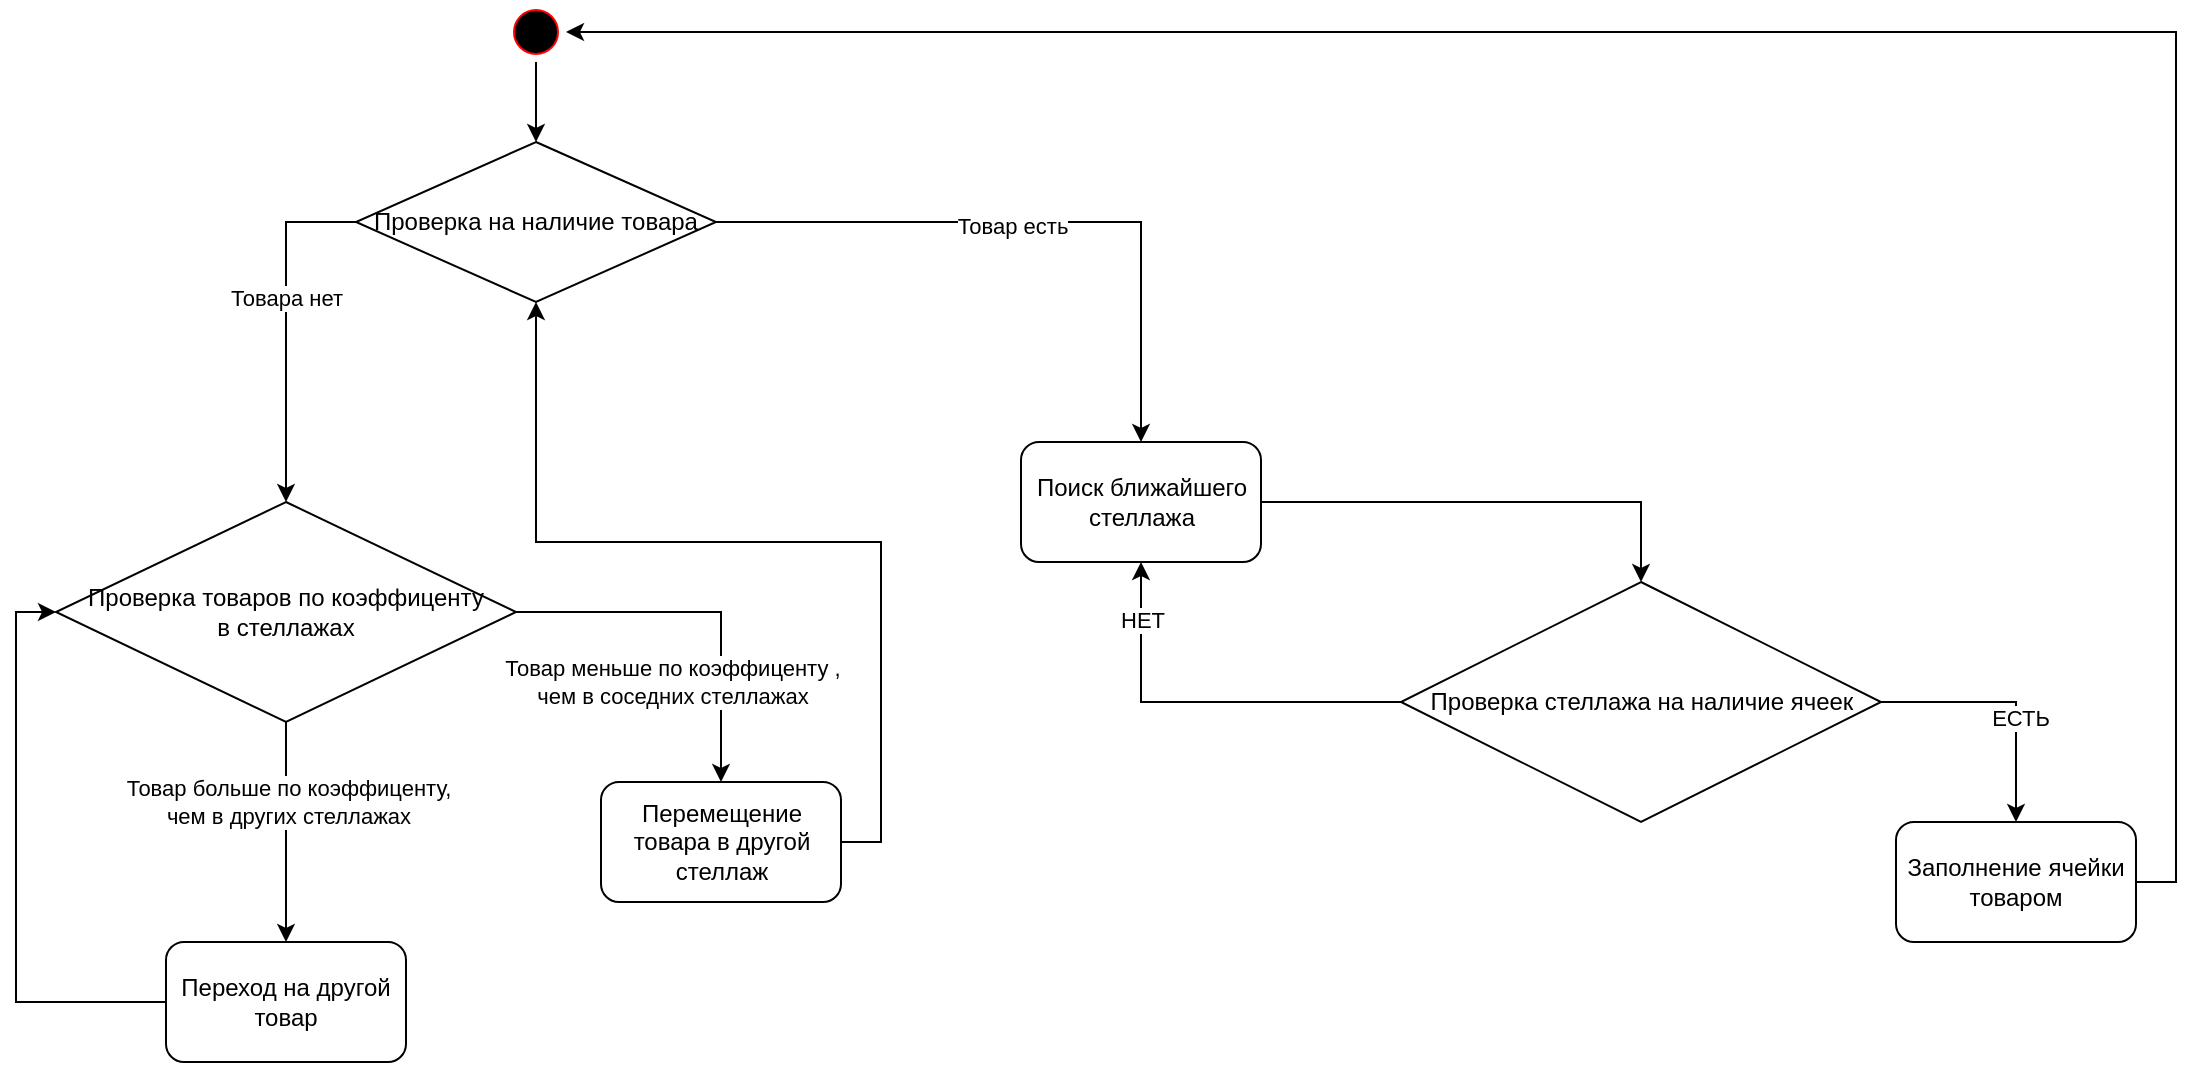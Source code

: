<mxfile version="20.8.23" type="device"><diagram name="Page-1" id="74e2e168-ea6b-b213-b513-2b3c1d86103e"><mxGraphModel dx="1434" dy="1646" grid="1" gridSize="10" guides="1" tooltips="1" connect="1" arrows="1" fold="1" page="1" pageScale="1" pageWidth="1100" pageHeight="850" background="none" math="0" shadow="0"><root><mxCell id="0"/><mxCell id="1" parent="0"/><mxCell id="Tqbu6ORYI2Q16TnOQK5S-59" style="edgeStyle=orthogonalEdgeStyle;rounded=0;orthogonalLoop=1;jettySize=auto;html=1;exitX=0.5;exitY=1;exitDx=0;exitDy=0;entryX=0.5;entryY=0;entryDx=0;entryDy=0;" edge="1" parent="1" source="Tqbu6ORYI2Q16TnOQK5S-2" target="Tqbu6ORYI2Q16TnOQK5S-35"><mxGeometry relative="1" as="geometry"/></mxCell><mxCell id="Tqbu6ORYI2Q16TnOQK5S-2" value="" style="ellipse;html=1;shape=startState;fillColor=#000000;strokeColor=#ff0000;" vertex="1" parent="1"><mxGeometry x="265" y="-850" width="30" height="30" as="geometry"/></mxCell><mxCell id="Tqbu6ORYI2Q16TnOQK5S-11" style="edgeStyle=orthogonalEdgeStyle;rounded=0;orthogonalLoop=1;jettySize=auto;html=1;exitX=1;exitY=0.5;exitDx=0;exitDy=0;entryX=0.5;entryY=0;entryDx=0;entryDy=0;" edge="1" parent="1" source="Tqbu6ORYI2Q16TnOQK5S-7" target="Tqbu6ORYI2Q16TnOQK5S-10"><mxGeometry relative="1" as="geometry"><mxPoint x="832.5" y="-570" as="targetPoint"/></mxGeometry></mxCell><mxCell id="Tqbu6ORYI2Q16TnOQK5S-7" value="Поиск ближайшего стеллажа" style="rounded=1;whiteSpace=wrap;html=1;" vertex="1" parent="1"><mxGeometry x="522.5" y="-630" width="120" height="60" as="geometry"/></mxCell><mxCell id="Tqbu6ORYI2Q16TnOQK5S-12" style="edgeStyle=orthogonalEdgeStyle;rounded=0;orthogonalLoop=1;jettySize=auto;html=1;exitX=1;exitY=0.5;exitDx=0;exitDy=0;entryX=0.5;entryY=0;entryDx=0;entryDy=0;" edge="1" parent="1" source="Tqbu6ORYI2Q16TnOQK5S-10" target="Tqbu6ORYI2Q16TnOQK5S-18"><mxGeometry relative="1" as="geometry"><mxPoint x="1002.5" y="-420" as="targetPoint"/></mxGeometry></mxCell><mxCell id="Tqbu6ORYI2Q16TnOQK5S-13" value="ЕСТЬ" style="edgeLabel;html=1;align=center;verticalAlign=middle;resizable=0;points=[];" vertex="1" connectable="0" parent="Tqbu6ORYI2Q16TnOQK5S-12"><mxGeometry x="0.185" y="2" relative="1" as="geometry"><mxPoint as="offset"/></mxGeometry></mxCell><mxCell id="Tqbu6ORYI2Q16TnOQK5S-14" style="edgeStyle=orthogonalEdgeStyle;rounded=0;orthogonalLoop=1;jettySize=auto;html=1;exitX=0;exitY=0.5;exitDx=0;exitDy=0;entryX=0.5;entryY=1;entryDx=0;entryDy=0;" edge="1" parent="1" source="Tqbu6ORYI2Q16TnOQK5S-10" target="Tqbu6ORYI2Q16TnOQK5S-7"><mxGeometry relative="1" as="geometry"><mxPoint x="592.5" y="-410" as="targetPoint"/></mxGeometry></mxCell><mxCell id="Tqbu6ORYI2Q16TnOQK5S-15" value="НЕТ" style="edgeLabel;html=1;align=center;verticalAlign=middle;resizable=0;points=[];" vertex="1" connectable="0" parent="Tqbu6ORYI2Q16TnOQK5S-14"><mxGeometry x="0.714" relative="1" as="geometry"><mxPoint as="offset"/></mxGeometry></mxCell><mxCell id="Tqbu6ORYI2Q16TnOQK5S-10" value="Проверка стеллажа&amp;nbsp;на наличие ячеек" style="rhombus;whiteSpace=wrap;html=1;" vertex="1" parent="1"><mxGeometry x="712.5" y="-560" width="240" height="120" as="geometry"/></mxCell><mxCell id="Tqbu6ORYI2Q16TnOQK5S-61" style="edgeStyle=orthogonalEdgeStyle;rounded=0;orthogonalLoop=1;jettySize=auto;html=1;exitX=1;exitY=0.5;exitDx=0;exitDy=0;entryX=1;entryY=0.5;entryDx=0;entryDy=0;" edge="1" parent="1" source="Tqbu6ORYI2Q16TnOQK5S-18" target="Tqbu6ORYI2Q16TnOQK5S-2"><mxGeometry relative="1" as="geometry"/></mxCell><mxCell id="Tqbu6ORYI2Q16TnOQK5S-18" value="Заполнение ячейки товаром" style="rounded=1;whiteSpace=wrap;html=1;" vertex="1" parent="1"><mxGeometry x="960" y="-440" width="120" height="60" as="geometry"/></mxCell><mxCell id="Tqbu6ORYI2Q16TnOQK5S-36" style="edgeStyle=orthogonalEdgeStyle;rounded=0;orthogonalLoop=1;jettySize=auto;html=1;exitX=1;exitY=0.5;exitDx=0;exitDy=0;entryX=0.5;entryY=0;entryDx=0;entryDy=0;" edge="1" parent="1" source="Tqbu6ORYI2Q16TnOQK5S-35" target="Tqbu6ORYI2Q16TnOQK5S-7"><mxGeometry relative="1" as="geometry"><mxPoint x="447.5" y="-700" as="targetPoint"/></mxGeometry></mxCell><mxCell id="Tqbu6ORYI2Q16TnOQK5S-37" value="Товар есть" style="edgeLabel;html=1;align=center;verticalAlign=middle;resizable=0;points=[];" vertex="1" connectable="0" parent="Tqbu6ORYI2Q16TnOQK5S-36"><mxGeometry x="-0.081" y="-2" relative="1" as="geometry"><mxPoint as="offset"/></mxGeometry></mxCell><mxCell id="Tqbu6ORYI2Q16TnOQK5S-38" style="edgeStyle=orthogonalEdgeStyle;rounded=0;orthogonalLoop=1;jettySize=auto;html=1;exitX=0;exitY=0.5;exitDx=0;exitDy=0;entryX=0.5;entryY=0;entryDx=0;entryDy=0;" edge="1" parent="1" source="Tqbu6ORYI2Q16TnOQK5S-35" target="Tqbu6ORYI2Q16TnOQK5S-40"><mxGeometry relative="1" as="geometry"><mxPoint x="150" y="-630" as="targetPoint"/><Array as="points"><mxPoint x="155" y="-740"/></Array></mxGeometry></mxCell><mxCell id="Tqbu6ORYI2Q16TnOQK5S-39" value="Товара нет" style="edgeLabel;html=1;align=center;verticalAlign=middle;resizable=0;points=[];" vertex="1" connectable="0" parent="Tqbu6ORYI2Q16TnOQK5S-38"><mxGeometry x="-0.173" relative="1" as="geometry"><mxPoint as="offset"/></mxGeometry></mxCell><mxCell id="Tqbu6ORYI2Q16TnOQK5S-35" value="Проверка на наличие товара" style="rhombus;whiteSpace=wrap;html=1;" vertex="1" parent="1"><mxGeometry x="190" y="-780" width="180" height="80" as="geometry"/></mxCell><mxCell id="Tqbu6ORYI2Q16TnOQK5S-41" style="edgeStyle=orthogonalEdgeStyle;rounded=0;orthogonalLoop=1;jettySize=auto;html=1;exitX=1;exitY=0.5;exitDx=0;exitDy=0;" edge="1" parent="1" source="Tqbu6ORYI2Q16TnOQK5S-40" target="Tqbu6ORYI2Q16TnOQK5S-54"><mxGeometry relative="1" as="geometry"><mxPoint x="405" y="-460" as="targetPoint"/></mxGeometry></mxCell><mxCell id="Tqbu6ORYI2Q16TnOQK5S-42" value="Товар меньше по коэффиценту ,&lt;br&gt;чем в соседних стеллажах" style="edgeLabel;html=1;align=center;verticalAlign=middle;resizable=0;points=[];" vertex="1" connectable="0" parent="Tqbu6ORYI2Q16TnOQK5S-41"><mxGeometry x="-0.25" y="2" relative="1" as="geometry"><mxPoint x="7" y="37" as="offset"/></mxGeometry></mxCell><mxCell id="Tqbu6ORYI2Q16TnOQK5S-44" style="edgeStyle=orthogonalEdgeStyle;rounded=0;orthogonalLoop=1;jettySize=auto;html=1;exitX=0.5;exitY=1;exitDx=0;exitDy=0;entryX=0.5;entryY=0;entryDx=0;entryDy=0;" edge="1" parent="1" source="Tqbu6ORYI2Q16TnOQK5S-40" target="Tqbu6ORYI2Q16TnOQK5S-46"><mxGeometry relative="1" as="geometry"><mxPoint x="155" y="-380" as="targetPoint"/></mxGeometry></mxCell><mxCell id="Tqbu6ORYI2Q16TnOQK5S-45" value="Товар больше по коэффиценту,&lt;br&gt;чем в других стеллажах" style="edgeLabel;html=1;align=center;verticalAlign=middle;resizable=0;points=[];" vertex="1" connectable="0" parent="Tqbu6ORYI2Q16TnOQK5S-44"><mxGeometry x="-0.273" y="1" relative="1" as="geometry"><mxPoint as="offset"/></mxGeometry></mxCell><mxCell id="Tqbu6ORYI2Q16TnOQK5S-40" value="Проверка товаров по коэффиценту&lt;br&gt;в стеллажах" style="rhombus;whiteSpace=wrap;html=1;" vertex="1" parent="1"><mxGeometry x="40" y="-600" width="230" height="110" as="geometry"/></mxCell><mxCell id="Tqbu6ORYI2Q16TnOQK5S-52" style="edgeStyle=orthogonalEdgeStyle;rounded=0;orthogonalLoop=1;jettySize=auto;html=1;exitX=0;exitY=0.5;exitDx=0;exitDy=0;entryX=0;entryY=0.5;entryDx=0;entryDy=0;" edge="1" parent="1" source="Tqbu6ORYI2Q16TnOQK5S-46" target="Tqbu6ORYI2Q16TnOQK5S-40"><mxGeometry relative="1" as="geometry"/></mxCell><mxCell id="Tqbu6ORYI2Q16TnOQK5S-46" value="Переход на другой товар" style="rounded=1;whiteSpace=wrap;html=1;" vertex="1" parent="1"><mxGeometry x="95" y="-380" width="120" height="60" as="geometry"/></mxCell><mxCell id="Tqbu6ORYI2Q16TnOQK5S-57" style="edgeStyle=orthogonalEdgeStyle;rounded=0;orthogonalLoop=1;jettySize=auto;html=1;exitX=1;exitY=0.5;exitDx=0;exitDy=0;" edge="1" parent="1" source="Tqbu6ORYI2Q16TnOQK5S-54" target="Tqbu6ORYI2Q16TnOQK5S-35"><mxGeometry relative="1" as="geometry"/></mxCell><mxCell id="Tqbu6ORYI2Q16TnOQK5S-54" value="Перемещение товара в другой стеллаж" style="rounded=1;whiteSpace=wrap;html=1;" vertex="1" parent="1"><mxGeometry x="312.5" y="-460" width="120" height="60" as="geometry"/></mxCell></root></mxGraphModel></diagram></mxfile>